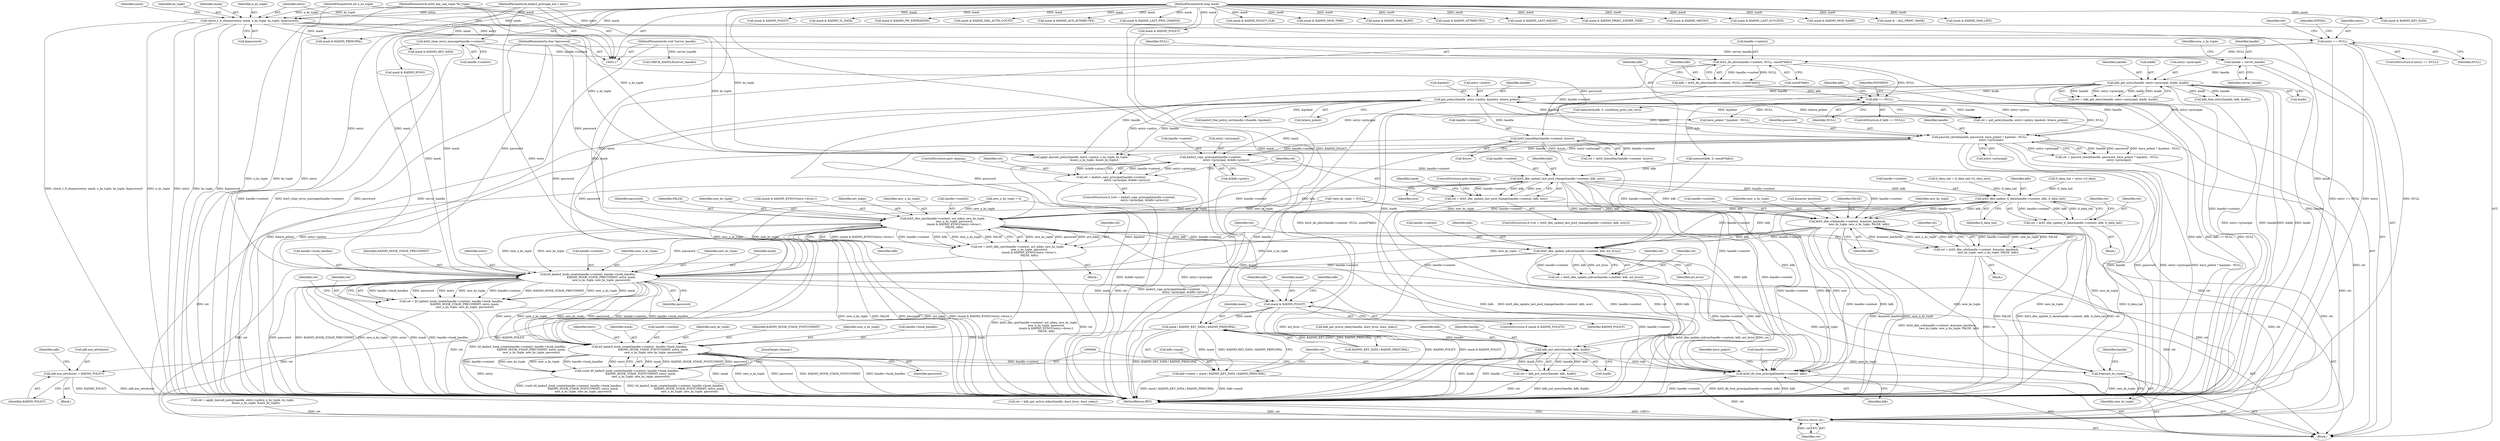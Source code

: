 digraph "0_krb5_b863de7fbf080b15e347a736fdda0a82d42f4f6b@API" {
"1000488" [label="(Call,kadm5_copy_principal(handle->context,\n                                    entry->principal, &(kdb->princ)))"];
"1000331" [label="(Call,krb5_timeofday(handle->context, &now))"];
"1000264" [label="(Call,krb5_db_alloc(handle->context, NULL, sizeof(*kdb)))"];
"1000151" [label="(Call,krb5_clear_error_message(handle->context))"];
"1000230" [label="(Call,entry == NULL)"];
"1000155" [label="(Call,check_1_6_dummy(entry, mask, n_ks_tuple, ks_tuple, &password))"];
"1000119" [label="(MethodParameterIn,kadm5_principal_ent_t entry)"];
"1000120" [label="(MethodParameterIn,long mask)"];
"1000121" [label="(MethodParameterIn,int n_ks_tuple)"];
"1000122" [label="(MethodParameterIn,krb5_key_salt_tuple *ks_tuple)"];
"1000237" [label="(Call,kdb_get_entry(handle, entry->principal, &kdb, &adb))"];
"1000136" [label="(Call,handle = server_handle)"];
"1000118" [label="(MethodParameterIn,void *server_handle)"];
"1000314" [label="(Call,passwd_check(handle, password, have_polent ? &polent : NULL,\n                           entry->principal))"];
"1000297" [label="(Call,get_policy(handle, entry->policy, &polent, &have_polent))"];
"1000123" [label="(MethodParameterIn,char *password)"];
"1000273" [label="(Call,kdb == NULL)"];
"1000262" [label="(Call,kdb = krb5_db_alloc(handle->context, NULL, sizeof(*kdb)))"];
"1000486" [label="(Call,ret = kadm5_copy_principal(handle->context,\n                                    entry->principal, &(kdb->princ)))"];
"1000718" [label="(Return,return ret;)"];
"1000503" [label="(Call,krb5_dbe_update_last_pwd_change(handle->context, kdb, now))"];
"1000501" [label="(Call,ret = krb5_dbe_update_last_pwd_change(handle->context, kdb, now))"];
"1000530" [label="(Call,krb5_dbe_update_tl_data(handle->context, kdb, tl_data_tail))"];
"1000528" [label="(Call,ret = krb5_dbe_update_tl_data(handle->context, kdb, tl_data_tail))"];
"1000583" [label="(Call,krb5_dbe_cpw(handle->context, act_mkey, new_ks_tuple,\n                           new_n_ks_tuple, password,\n                           (mask & KADM5_KVNO)?entry->kvno:1,\n                           FALSE, kdb))"];
"1000581" [label="(Call,ret = krb5_dbe_cpw(handle->context, act_mkey, new_ks_tuple,\n                           new_n_ks_tuple, password,\n                           (mask & KADM5_KVNO)?entry->kvno:1,\n                           FALSE, kdb))"];
"1000620" [label="(Call,krb5_dbe_update_mkvno(handle->context, kdb, act_kvno))"];
"1000618" [label="(Call,ret = krb5_dbe_update_mkvno(handle->context, kdb, act_kvno))"];
"1000631" [label="(Call,k5_kadm5_hook_create(handle->context, handle->hook_handles,\n                               KADM5_HOOK_STAGE_PRECOMMIT, entry, mask,\n                               new_n_ks_tuple, new_ks_tuple, password))"];
"1000629" [label="(Call,ret = k5_kadm5_hook_create(handle->context, handle->hook_handles,\n                               KADM5_HOOK_STAGE_PRECOMMIT, entry, mask,\n                               new_n_ks_tuple, new_ks_tuple, password))"];
"1000653" [label="(Call,mask & KADM5_POLICY)"];
"1000657" [label="(Call,adb.aux_attributes = KADM5_POLICY)"];
"1000673" [label="(Call,mask | KADM5_KEY_DATA | KADM5_PRINCIPAL)"];
"1000669" [label="(Call,kdb->mask = mask | KADM5_KEY_DATA | KADM5_PRINCIPAL)"];
"1000687" [label="(Call,k5_kadm5_hook_create(handle->context, handle->hook_handles,\n                                KADM5_HOOK_STAGE_POSTCOMMIT, entry, mask,\n                                new_n_ks_tuple, new_ks_tuple, password))"];
"1000685" [label="(Call,(void) k5_kadm5_hook_create(handle->context, handle->hook_handles,\n                                KADM5_HOOK_STAGE_POSTCOMMIT, entry, mask,\n                                new_n_ks_tuple, new_ks_tuple, password))"];
"1000701" [label="(Call,free(new_ks_tuple))"];
"1000703" [label="(Call,krb5_db_free_principal(handle->context, kdb))"];
"1000680" [label="(Call,kdb_put_entry(handle, kdb, &adb))"];
"1000678" [label="(Call,ret = kdb_put_entry(handle, kdb, &adb))"];
"1000605" [label="(Call,krb5_dbe_crk(handle->context, &master_keyblock,\n                           new_ks_tuple, new_n_ks_tuple, FALSE, kdb))"];
"1000603" [label="(Call,ret = krb5_dbe_crk(handle->context, &master_keyblock,\n                           new_ks_tuple, new_n_ks_tuple, FALSE, kdb))"];
"1000509" [label="(ControlStructure,goto cleanup;)"];
"1000412" [label="(Call,mask & KADM5_PRINC_EXPIRE_TIME)"];
"1000685" [label="(Call,(void) k5_kadm5_hook_create(handle->context, handle->hook_handles,\n                                KADM5_HOOK_STAGE_POSTCOMMIT, entry, mask,\n                                new_n_ks_tuple, new_ks_tuple, password))"];
"1000632" [label="(Call,handle->context)"];
"1000537" [label="(Identifier,ret)"];
"1000181" [label="(Call,mask & KADM5_MKVNO)"];
"1000136" [label="(Call,handle = server_handle)"];
"1000641" [label="(Identifier,new_n_ks_tuple)"];
"1000142" [label="(Call,new_n_ks_tuple = 0)"];
"1000189" [label="(Call,mask & KADM5_LAST_SUCCESS)"];
"1000492" [label="(Call,entry->principal)"];
"1000664" [label="(Identifier,adb)"];
"1000642" [label="(Identifier,new_ks_tuple)"];
"1000298" [label="(Identifier,handle)"];
"1000169" [label="(Call,mask & KADM5_MOD_NAME)"];
"1000541" [label="(Call,apply_keysalt_policy(handle, entry->policy, n_ks_tuple, ks_tuple,\n                               &new_n_ks_tuple, &new_ks_tuple))"];
"1000611" [label="(Identifier,new_ks_tuple)"];
"1000121" [label="(MethodParameterIn,int n_ks_tuple)"];
"1000695" [label="(Identifier,entry)"];
"1000151" [label="(Call,krb5_clear_error_message(handle->context))"];
"1000122" [label="(MethodParameterIn,krb5_key_salt_tuple *ks_tuple)"];
"1000603" [label="(Call,ret = krb5_dbe_crk(handle->context, &master_keyblock,\n                           new_ks_tuple, new_n_ks_tuple, FALSE, kdb))"];
"1000269" [label="(Call,sizeof(*kdb))"];
"1000580" [label="(Block,)"];
"1000224" [label="(Call,mask & ~ALL_PRINC_MASK)"];
"1000590" [label="(Identifier,password)"];
"1000696" [label="(Identifier,mask)"];
"1000512" [label="(Identifier,mask)"];
"1000124" [label="(Block,)"];
"1000263" [label="(Identifier,kdb)"];
"1000316" [label="(Identifier,password)"];
"1000539" [label="(Call,ret = apply_keysalt_policy(handle, entry->policy, n_ks_tuple, ks_tuple,\n                               &new_n_ks_tuple, &new_ks_tuple))"];
"1000620" [label="(Call,krb5_dbe_update_mkvno(handle->context, kdb, act_kvno))"];
"1000534" [label="(Identifier,kdb)"];
"1000658" [label="(Call,adb.aux_attributes)"];
"1000229" [label="(ControlStructure,if (entry == NULL))"];
"1000370" [label="(Call,mask & KADM5_MAX_LIFE)"];
"1000295" [label="(Call,ret = get_policy(handle, entry->policy, &polent, &have_polent))"];
"1000652" [label="(ControlStructure,if (mask & KADM5_POLICY))"];
"1000606" [label="(Call,handle->context)"];
"1000244" [label="(Call,&adb)"];
"1000252" [label="(Call,kdb_free_entry(handle, kdb, &adb))"];
"1000143" [label="(Identifier,new_n_ks_tuple)"];
"1000699" [label="(Identifier,password)"];
"1000688" [label="(Call,handle->context)"];
"1000670" [label="(Call,kdb->mask)"];
"1000682" [label="(Identifier,kdb)"];
"1000516" [label="(Call,tl_data_tail = entry->tl_data)"];
"1000678" [label="(Call,ret = kdb_put_entry(handle, kdb, &adb))"];
"1000291" [label="(Call,mask & KADM5_POLICY)"];
"1000707" [label="(Identifier,kdb)"];
"1000332" [label="(Call,handle->context)"];
"1000599" [label="(Identifier,FALSE)"];
"1000627" [label="(Identifier,ret)"];
"1000238" [label="(Identifier,handle)"];
"1000203" [label="(Call,mask & KADM5_KEY_DATA)"];
"1000231" [label="(Identifier,entry)"];
"1000507" [label="(Identifier,kdb)"];
"1000640" [label="(Identifier,mask)"];
"1000215" [label="(Call,mask & KADM5_POLICY)"];
"1000605" [label="(Call,krb5_dbe_crk(handle->context, &master_keyblock,\n                           new_ks_tuple, new_n_ks_tuple, FALSE, kdb))"];
"1000661" [label="(Identifier,KADM5_POLICY)"];
"1000659" [label="(Identifier,adb)"];
"1000489" [label="(Call,handle->context)"];
"1000635" [label="(Call,handle->hook_handles)"];
"1000322" [label="(Call,entry->principal)"];
"1000616" [label="(Identifier,ret)"];
"1000511" [label="(Call,mask & KADM5_TL_DATA)"];
"1000582" [label="(Identifier,ret)"];
"1000331" [label="(Call,krb5_timeofday(handle->context, &now))"];
"1000501" [label="(Call,ret = krb5_dbe_update_last_pwd_change(handle->context, kdb, now))"];
"1000149" [label="(Call,CHECK_HANDLE(server_handle))"];
"1000460" [label="(Call,mask & KADM5_PW_EXPIRATION)"];
"1000196" [label="(Call,mask & KADM5_FAIL_AUTH_COUNT)"];
"1000698" [label="(Identifier,new_ks_tuple)"];
"1000160" [label="(Call,&password)"];
"1000669" [label="(Call,kdb->mask = mask | KADM5_KEY_DATA | KADM5_PRINCIPAL)"];
"1000687" [label="(Call,k5_kadm5_hook_create(handle->context, handle->hook_handles,\n                                KADM5_HOOK_STAGE_POSTCOMMIT, entry, mask,\n                                new_n_ks_tuple, new_ks_tuple, password))"];
"1000185" [label="(Call,mask & KADM5_AUX_ATTRIBUTES)"];
"1000588" [label="(Identifier,new_ks_tuple)"];
"1000158" [label="(Identifier,n_ks_tuple)"];
"1000657" [label="(Call,adb.aux_attributes = KADM5_POLICY)"];
"1000166" [label="(Identifier,mask)"];
"1000502" [label="(Identifier,ret)"];
"1000602" [label="(Block,)"];
"1000621" [label="(Call,handle->context)"];
"1000488" [label="(Call,kadm5_copy_principal(handle->context,\n                                    entry->principal, &(kdb->princ)))"];
"1000619" [label="(Identifier,ret)"];
"1000683" [label="(Call,&adb)"];
"1000264" [label="(Call,krb5_db_alloc(handle->context, NULL, sizeof(*kdb)))"];
"1000655" [label="(Identifier,KADM5_POLICY)"];
"1000503" [label="(Call,krb5_dbe_update_last_pwd_change(handle->context, kdb, now))"];
"1000680" [label="(Call,kdb_put_entry(handle, kdb, &adb))"];
"1000137" [label="(Identifier,handle)"];
"1000591" [label="(Call,(mask & KADM5_KVNO)?entry->kvno:1)"];
"1000531" [label="(Call,handle->context)"];
"1000656" [label="(Block,)"];
"1000681" [label="(Identifier,handle)"];
"1000557" [label="(Call,kdb_get_active_mkey(handle, &act_kvno, &act_mkey))"];
"1000317" [label="(Call,have_polent ? &polent : NULL)"];
"1000177" [label="(Call,mask & KADM5_LAST_PWD_CHANGE)"];
"1000236" [label="(Identifier,ret)"];
"1000159" [label="(Identifier,ks_tuple)"];
"1000638" [label="(Identifier,KADM5_HOOK_STAGE_PRECOMMIT)"];
"1000694" [label="(Identifier,KADM5_HOOK_STAGE_POSTCOMMIT)"];
"1000237" [label="(Call,kdb_get_entry(handle, entry->principal, &kdb, &adb))"];
"1000265" [label="(Call,handle->context)"];
"1000700" [label="(JumpTarget,cleanup:)"];
"1000703" [label="(Call,krb5_db_free_principal(handle->context, kdb))"];
"1000508" [label="(Identifier,now)"];
"1000631" [label="(Call,k5_kadm5_hook_create(handle->context, handle->hook_handles,\n                               KADM5_HOOK_STAGE_PRECOMMIT, entry, mask,\n                               new_n_ks_tuple, new_ks_tuple, password))"];
"1000138" [label="(Identifier,server_handle)"];
"1000278" [label="(Call,memset(kdb, 0, sizeof(*kdb)))"];
"1000719" [label="(Identifier,ret)"];
"1000671" [label="(Identifier,kdb)"];
"1000630" [label="(Identifier,ret)"];
"1000612" [label="(Identifier,new_n_ks_tuple)"];
"1000485" [label="(ControlStructure,if ((ret = kadm5_copy_principal(handle->context,\n                                    entry->principal, &(kdb->princ)))))"];
"1000230" [label="(Call,entry == NULL)"];
"1000152" [label="(Call,handle->context)"];
"1000146" [label="(Call,*new_ks_tuple = NULL)"];
"1000535" [label="(Identifier,tl_data_tail)"];
"1000567" [label="(Call,mask & KADM5_KEY_DATA)"];
"1000639" [label="(Identifier,entry)"];
"1000654" [label="(Identifier,mask)"];
"1000156" [label="(Identifier,entry)"];
"1000118" [label="(MethodParameterIn,void *server_handle)"];
"1000242" [label="(Call,&kdb)"];
"1000614" [label="(Identifier,kdb)"];
"1000587" [label="(Identifier,act_mkey)"];
"1000235" [label="(Call,ret = kdb_get_entry(handle, entry->principal, &kdb, &adb))"];
"1000335" [label="(Call,&now)"];
"1000297" [label="(Call,get_policy(handle, entry->policy, &polent, &have_polent))"];
"1000625" [label="(Identifier,act_kvno)"];
"1000709" [label="(Identifier,have_polent)"];
"1000500" [label="(ControlStructure,if ((ret = krb5_dbe_update_last_pwd_change(handle->context, kdb, now))))"];
"1000234" [label="(Identifier,EINVAL)"];
"1000701" [label="(Call,free(new_ks_tuple))"];
"1000675" [label="(Call,KADM5_KEY_DATA | KADM5_PRINCIPAL)"];
"1000592" [label="(Call,mask & KADM5_KVNO)"];
"1000157" [label="(Identifier,mask)"];
"1000120" [label="(MethodParameterIn,long mask)"];
"1000697" [label="(Identifier,new_n_ks_tuple)"];
"1000581" [label="(Call,ret = krb5_dbe_cpw(handle->context, act_mkey, new_ks_tuple,\n                           new_n_ks_tuple, password,\n                           (mask & KADM5_KVNO)?entry->kvno:1,\n                           FALSE, kdb))"];
"1000495" [label="(Call,&(kdb->princ))"];
"1000232" [label="(Identifier,NULL)"];
"1000604" [label="(Identifier,ret)"];
"1000529" [label="(Identifier,ret)"];
"1000284" [label="(Call,memset(&adb, 0, sizeof(osa_princ_ent_rec)))"];
"1000262" [label="(Call,kdb = krb5_db_alloc(handle->context, NULL, sizeof(*kdb)))"];
"1000487" [label="(Identifier,ret)"];
"1000218" [label="(Call,mask & KADM5_POLICY_CLR)"];
"1000527" [label="(Block,)"];
"1000155" [label="(Call,check_1_6_dummy(entry, mask, n_ks_tuple, ks_tuple, &password))"];
"1000499" [label="(ControlStructure,goto cleanup;)"];
"1000718" [label="(Return,return ret;)"];
"1000712" [label="(Call,kadm5_free_policy_ent(handle->lhandle, &polent))"];
"1000702" [label="(Identifier,new_ks_tuple)"];
"1000273" [label="(Call,kdb == NULL)"];
"1000720" [label="(MethodReturn,RET)"];
"1000679" [label="(Identifier,ret)"];
"1000673" [label="(Call,mask | KADM5_KEY_DATA | KADM5_PRINCIPAL)"];
"1000312" [label="(Call,ret = passwd_check(handle, password, have_polent ? &polent : NULL,\n                           entry->principal))"];
"1000674" [label="(Identifier,mask)"];
"1000315" [label="(Identifier,handle)"];
"1000504" [label="(Call,handle->context)"];
"1000279" [label="(Identifier,kdb)"];
"1000583" [label="(Call,krb5_dbe_cpw(handle->context, act_mkey, new_ks_tuple,\n                           new_n_ks_tuple, password,\n                           (mask & KADM5_KVNO)?entry->kvno:1,\n                           FALSE, kdb))"];
"1000691" [label="(Call,handle->hook_handles)"];
"1000555" [label="(Call,ret = kdb_get_active_mkey(handle, &act_kvno, &act_mkey))"];
"1000302" [label="(Call,&polent)"];
"1000119" [label="(MethodParameterIn,kadm5_principal_ent_t entry)"];
"1000609" [label="(Call,&master_keyblock)"];
"1000486" [label="(Call,ret = kadm5_copy_principal(handle->context,\n                                    entry->principal, &(kdb->princ)))"];
"1000304" [label="(Call,&have_polent)"];
"1000268" [label="(Identifier,NULL)"];
"1000275" [label="(Identifier,NULL)"];
"1000530" [label="(Call,krb5_dbe_update_tl_data(handle->context, kdb, tl_data_tail))"];
"1000618" [label="(Call,ret = krb5_dbe_update_mkvno(handle->context, kdb, act_kvno))"];
"1000272" [label="(ControlStructure,if (kdb == NULL))"];
"1000299" [label="(Call,entry->policy)"];
"1000329" [label="(Call,ret = krb5_timeofday(handle->context, &now))"];
"1000173" [label="(Call,mask & KADM5_MOD_TIME)"];
"1000624" [label="(Identifier,kdb)"];
"1000528" [label="(Call,ret = krb5_dbe_update_tl_data(handle->context, kdb, tl_data_tail))"];
"1000643" [label="(Identifier,password)"];
"1000165" [label="(Call,mask & KADM5_PRINCIPAL)"];
"1000277" [label="(Identifier,ENOMEM)"];
"1000600" [label="(Identifier,kdb)"];
"1000705" [label="(Identifier,handle)"];
"1000645" [label="(Identifier,ret)"];
"1000391" [label="(Call,mask & KADM5_MAX_RLIFE)"];
"1000629" [label="(Call,ret = k5_kadm5_hook_create(handle->context, handle->hook_handles,\n                               KADM5_HOOK_STAGE_PRECOMMIT, entry, mask,\n                               new_n_ks_tuple, new_ks_tuple, password))"];
"1000239" [label="(Call,entry->principal)"];
"1000589" [label="(Identifier,new_n_ks_tuple)"];
"1000613" [label="(Identifier,FALSE)"];
"1000349" [label="(Call,mask & KADM5_ATTRIBUTES)"];
"1000704" [label="(Call,handle->context)"];
"1000314" [label="(Call,passwd_check(handle, password, have_polent ? &polent : NULL,\n                           entry->principal))"];
"1000653" [label="(Call,mask & KADM5_POLICY)"];
"1000123" [label="(MethodParameterIn,char *password)"];
"1000193" [label="(Call,mask & KADM5_LAST_FAILED)"];
"1000522" [label="(Call,tl_data_tail = tl_data_tail->tl_data_next)"];
"1000584" [label="(Call,handle->context)"];
"1000274" [label="(Identifier,kdb)"];
"1000488" -> "1000486"  [label="AST: "];
"1000488" -> "1000495"  [label="CFG: "];
"1000489" -> "1000488"  [label="AST: "];
"1000492" -> "1000488"  [label="AST: "];
"1000495" -> "1000488"  [label="AST: "];
"1000486" -> "1000488"  [label="CFG: "];
"1000488" -> "1000720"  [label="DDG: &(kdb->princ)"];
"1000488" -> "1000720"  [label="DDG: entry->principal"];
"1000488" -> "1000486"  [label="DDG: handle->context"];
"1000488" -> "1000486"  [label="DDG: entry->principal"];
"1000488" -> "1000486"  [label="DDG: &(kdb->princ)"];
"1000331" -> "1000488"  [label="DDG: handle->context"];
"1000237" -> "1000488"  [label="DDG: entry->principal"];
"1000314" -> "1000488"  [label="DDG: entry->principal"];
"1000488" -> "1000503"  [label="DDG: handle->context"];
"1000488" -> "1000703"  [label="DDG: handle->context"];
"1000331" -> "1000329"  [label="AST: "];
"1000331" -> "1000335"  [label="CFG: "];
"1000332" -> "1000331"  [label="AST: "];
"1000335" -> "1000331"  [label="AST: "];
"1000329" -> "1000331"  [label="CFG: "];
"1000331" -> "1000720"  [label="DDG: &now"];
"1000331" -> "1000329"  [label="DDG: handle->context"];
"1000331" -> "1000329"  [label="DDG: &now"];
"1000264" -> "1000331"  [label="DDG: handle->context"];
"1000331" -> "1000703"  [label="DDG: handle->context"];
"1000264" -> "1000262"  [label="AST: "];
"1000264" -> "1000269"  [label="CFG: "];
"1000265" -> "1000264"  [label="AST: "];
"1000268" -> "1000264"  [label="AST: "];
"1000269" -> "1000264"  [label="AST: "];
"1000262" -> "1000264"  [label="CFG: "];
"1000264" -> "1000720"  [label="DDG: handle->context"];
"1000264" -> "1000262"  [label="DDG: handle->context"];
"1000264" -> "1000262"  [label="DDG: NULL"];
"1000151" -> "1000264"  [label="DDG: handle->context"];
"1000230" -> "1000264"  [label="DDG: NULL"];
"1000264" -> "1000273"  [label="DDG: NULL"];
"1000264" -> "1000703"  [label="DDG: handle->context"];
"1000151" -> "1000124"  [label="AST: "];
"1000151" -> "1000152"  [label="CFG: "];
"1000152" -> "1000151"  [label="AST: "];
"1000156" -> "1000151"  [label="CFG: "];
"1000151" -> "1000720"  [label="DDG: krb5_clear_error_message(handle->context)"];
"1000151" -> "1000720"  [label="DDG: handle->context"];
"1000230" -> "1000229"  [label="AST: "];
"1000230" -> "1000232"  [label="CFG: "];
"1000231" -> "1000230"  [label="AST: "];
"1000232" -> "1000230"  [label="AST: "];
"1000234" -> "1000230"  [label="CFG: "];
"1000236" -> "1000230"  [label="CFG: "];
"1000230" -> "1000720"  [label="DDG: entry"];
"1000230" -> "1000720"  [label="DDG: NULL"];
"1000230" -> "1000720"  [label="DDG: entry == NULL"];
"1000155" -> "1000230"  [label="DDG: entry"];
"1000119" -> "1000230"  [label="DDG: entry"];
"1000230" -> "1000631"  [label="DDG: entry"];
"1000155" -> "1000124"  [label="AST: "];
"1000155" -> "1000160"  [label="CFG: "];
"1000156" -> "1000155"  [label="AST: "];
"1000157" -> "1000155"  [label="AST: "];
"1000158" -> "1000155"  [label="AST: "];
"1000159" -> "1000155"  [label="AST: "];
"1000160" -> "1000155"  [label="AST: "];
"1000166" -> "1000155"  [label="CFG: "];
"1000155" -> "1000720"  [label="DDG: ks_tuple"];
"1000155" -> "1000720"  [label="DDG: &password"];
"1000155" -> "1000720"  [label="DDG: check_1_6_dummy(entry, mask, n_ks_tuple, ks_tuple, &password)"];
"1000155" -> "1000720"  [label="DDG: n_ks_tuple"];
"1000155" -> "1000720"  [label="DDG: entry"];
"1000119" -> "1000155"  [label="DDG: entry"];
"1000120" -> "1000155"  [label="DDG: mask"];
"1000121" -> "1000155"  [label="DDG: n_ks_tuple"];
"1000122" -> "1000155"  [label="DDG: ks_tuple"];
"1000155" -> "1000165"  [label="DDG: mask"];
"1000155" -> "1000541"  [label="DDG: n_ks_tuple"];
"1000155" -> "1000541"  [label="DDG: ks_tuple"];
"1000119" -> "1000117"  [label="AST: "];
"1000119" -> "1000720"  [label="DDG: entry"];
"1000119" -> "1000631"  [label="DDG: entry"];
"1000119" -> "1000687"  [label="DDG: entry"];
"1000120" -> "1000117"  [label="AST: "];
"1000120" -> "1000720"  [label="DDG: mask"];
"1000120" -> "1000165"  [label="DDG: mask"];
"1000120" -> "1000169"  [label="DDG: mask"];
"1000120" -> "1000173"  [label="DDG: mask"];
"1000120" -> "1000177"  [label="DDG: mask"];
"1000120" -> "1000181"  [label="DDG: mask"];
"1000120" -> "1000185"  [label="DDG: mask"];
"1000120" -> "1000189"  [label="DDG: mask"];
"1000120" -> "1000193"  [label="DDG: mask"];
"1000120" -> "1000196"  [label="DDG: mask"];
"1000120" -> "1000203"  [label="DDG: mask"];
"1000120" -> "1000215"  [label="DDG: mask"];
"1000120" -> "1000218"  [label="DDG: mask"];
"1000120" -> "1000224"  [label="DDG: mask"];
"1000120" -> "1000291"  [label="DDG: mask"];
"1000120" -> "1000349"  [label="DDG: mask"];
"1000120" -> "1000370"  [label="DDG: mask"];
"1000120" -> "1000391"  [label="DDG: mask"];
"1000120" -> "1000412"  [label="DDG: mask"];
"1000120" -> "1000460"  [label="DDG: mask"];
"1000120" -> "1000511"  [label="DDG: mask"];
"1000120" -> "1000567"  [label="DDG: mask"];
"1000120" -> "1000592"  [label="DDG: mask"];
"1000120" -> "1000631"  [label="DDG: mask"];
"1000120" -> "1000653"  [label="DDG: mask"];
"1000120" -> "1000673"  [label="DDG: mask"];
"1000120" -> "1000687"  [label="DDG: mask"];
"1000121" -> "1000117"  [label="AST: "];
"1000121" -> "1000720"  [label="DDG: n_ks_tuple"];
"1000121" -> "1000541"  [label="DDG: n_ks_tuple"];
"1000122" -> "1000117"  [label="AST: "];
"1000122" -> "1000720"  [label="DDG: ks_tuple"];
"1000122" -> "1000541"  [label="DDG: ks_tuple"];
"1000237" -> "1000235"  [label="AST: "];
"1000237" -> "1000244"  [label="CFG: "];
"1000238" -> "1000237"  [label="AST: "];
"1000239" -> "1000237"  [label="AST: "];
"1000242" -> "1000237"  [label="AST: "];
"1000244" -> "1000237"  [label="AST: "];
"1000235" -> "1000237"  [label="CFG: "];
"1000237" -> "1000720"  [label="DDG: entry->principal"];
"1000237" -> "1000720"  [label="DDG: handle"];
"1000237" -> "1000720"  [label="DDG: &kdb"];
"1000237" -> "1000720"  [label="DDG: &adb"];
"1000237" -> "1000235"  [label="DDG: handle"];
"1000237" -> "1000235"  [label="DDG: entry->principal"];
"1000237" -> "1000235"  [label="DDG: &kdb"];
"1000237" -> "1000235"  [label="DDG: &adb"];
"1000136" -> "1000237"  [label="DDG: handle"];
"1000237" -> "1000252"  [label="DDG: handle"];
"1000237" -> "1000252"  [label="DDG: &adb"];
"1000237" -> "1000284"  [label="DDG: &adb"];
"1000237" -> "1000297"  [label="DDG: handle"];
"1000237" -> "1000314"  [label="DDG: handle"];
"1000237" -> "1000314"  [label="DDG: entry->principal"];
"1000237" -> "1000541"  [label="DDG: handle"];
"1000136" -> "1000124"  [label="AST: "];
"1000136" -> "1000138"  [label="CFG: "];
"1000137" -> "1000136"  [label="AST: "];
"1000138" -> "1000136"  [label="AST: "];
"1000143" -> "1000136"  [label="CFG: "];
"1000136" -> "1000720"  [label="DDG: handle"];
"1000118" -> "1000136"  [label="DDG: server_handle"];
"1000118" -> "1000117"  [label="AST: "];
"1000118" -> "1000720"  [label="DDG: server_handle"];
"1000118" -> "1000149"  [label="DDG: server_handle"];
"1000314" -> "1000312"  [label="AST: "];
"1000314" -> "1000322"  [label="CFG: "];
"1000315" -> "1000314"  [label="AST: "];
"1000316" -> "1000314"  [label="AST: "];
"1000317" -> "1000314"  [label="AST: "];
"1000322" -> "1000314"  [label="AST: "];
"1000312" -> "1000314"  [label="CFG: "];
"1000314" -> "1000720"  [label="DDG: handle"];
"1000314" -> "1000720"  [label="DDG: password"];
"1000314" -> "1000720"  [label="DDG: entry->principal"];
"1000314" -> "1000720"  [label="DDG: have_polent ? &polent : NULL"];
"1000314" -> "1000312"  [label="DDG: handle"];
"1000314" -> "1000312"  [label="DDG: password"];
"1000314" -> "1000312"  [label="DDG: have_polent ? &polent : NULL"];
"1000314" -> "1000312"  [label="DDG: entry->principal"];
"1000297" -> "1000314"  [label="DDG: handle"];
"1000297" -> "1000314"  [label="DDG: &polent"];
"1000123" -> "1000314"  [label="DDG: password"];
"1000273" -> "1000314"  [label="DDG: NULL"];
"1000314" -> "1000541"  [label="DDG: handle"];
"1000314" -> "1000583"  [label="DDG: password"];
"1000314" -> "1000631"  [label="DDG: password"];
"1000297" -> "1000295"  [label="AST: "];
"1000297" -> "1000304"  [label="CFG: "];
"1000298" -> "1000297"  [label="AST: "];
"1000299" -> "1000297"  [label="AST: "];
"1000302" -> "1000297"  [label="AST: "];
"1000304" -> "1000297"  [label="AST: "];
"1000295" -> "1000297"  [label="CFG: "];
"1000297" -> "1000720"  [label="DDG: handle"];
"1000297" -> "1000720"  [label="DDG: &have_polent"];
"1000297" -> "1000720"  [label="DDG: entry->policy"];
"1000297" -> "1000720"  [label="DDG: &polent"];
"1000297" -> "1000295"  [label="DDG: handle"];
"1000297" -> "1000295"  [label="DDG: entry->policy"];
"1000297" -> "1000295"  [label="DDG: &polent"];
"1000297" -> "1000295"  [label="DDG: &have_polent"];
"1000297" -> "1000317"  [label="DDG: &polent"];
"1000297" -> "1000541"  [label="DDG: handle"];
"1000297" -> "1000541"  [label="DDG: entry->policy"];
"1000297" -> "1000712"  [label="DDG: &polent"];
"1000123" -> "1000117"  [label="AST: "];
"1000123" -> "1000720"  [label="DDG: password"];
"1000123" -> "1000583"  [label="DDG: password"];
"1000123" -> "1000631"  [label="DDG: password"];
"1000123" -> "1000687"  [label="DDG: password"];
"1000273" -> "1000272"  [label="AST: "];
"1000273" -> "1000275"  [label="CFG: "];
"1000274" -> "1000273"  [label="AST: "];
"1000275" -> "1000273"  [label="AST: "];
"1000277" -> "1000273"  [label="CFG: "];
"1000279" -> "1000273"  [label="CFG: "];
"1000273" -> "1000720"  [label="DDG: NULL"];
"1000273" -> "1000720"  [label="DDG: kdb"];
"1000273" -> "1000720"  [label="DDG: kdb == NULL"];
"1000262" -> "1000273"  [label="DDG: kdb"];
"1000273" -> "1000278"  [label="DDG: kdb"];
"1000273" -> "1000317"  [label="DDG: NULL"];
"1000262" -> "1000124"  [label="AST: "];
"1000263" -> "1000262"  [label="AST: "];
"1000274" -> "1000262"  [label="CFG: "];
"1000262" -> "1000720"  [label="DDG: krb5_db_alloc(handle->context, NULL, sizeof(*kdb))"];
"1000486" -> "1000485"  [label="AST: "];
"1000487" -> "1000486"  [label="AST: "];
"1000499" -> "1000486"  [label="CFG: "];
"1000502" -> "1000486"  [label="CFG: "];
"1000486" -> "1000720"  [label="DDG: kadm5_copy_principal(handle->context,\n                                    entry->principal, &(kdb->princ))"];
"1000486" -> "1000720"  [label="DDG: ret"];
"1000486" -> "1000718"  [label="DDG: ret"];
"1000718" -> "1000124"  [label="AST: "];
"1000718" -> "1000719"  [label="CFG: "];
"1000719" -> "1000718"  [label="AST: "];
"1000720" -> "1000718"  [label="CFG: "];
"1000718" -> "1000720"  [label="DDG: <RET>"];
"1000719" -> "1000718"  [label="DDG: ret"];
"1000539" -> "1000718"  [label="DDG: ret"];
"1000629" -> "1000718"  [label="DDG: ret"];
"1000295" -> "1000718"  [label="DDG: ret"];
"1000678" -> "1000718"  [label="DDG: ret"];
"1000312" -> "1000718"  [label="DDG: ret"];
"1000555" -> "1000718"  [label="DDG: ret"];
"1000528" -> "1000718"  [label="DDG: ret"];
"1000618" -> "1000718"  [label="DDG: ret"];
"1000501" -> "1000718"  [label="DDG: ret"];
"1000603" -> "1000718"  [label="DDG: ret"];
"1000329" -> "1000718"  [label="DDG: ret"];
"1000581" -> "1000718"  [label="DDG: ret"];
"1000503" -> "1000501"  [label="AST: "];
"1000503" -> "1000508"  [label="CFG: "];
"1000504" -> "1000503"  [label="AST: "];
"1000507" -> "1000503"  [label="AST: "];
"1000508" -> "1000503"  [label="AST: "];
"1000501" -> "1000503"  [label="CFG: "];
"1000503" -> "1000720"  [label="DDG: now"];
"1000503" -> "1000501"  [label="DDG: handle->context"];
"1000503" -> "1000501"  [label="DDG: kdb"];
"1000503" -> "1000501"  [label="DDG: now"];
"1000278" -> "1000503"  [label="DDG: kdb"];
"1000503" -> "1000530"  [label="DDG: handle->context"];
"1000503" -> "1000530"  [label="DDG: kdb"];
"1000503" -> "1000583"  [label="DDG: handle->context"];
"1000503" -> "1000583"  [label="DDG: kdb"];
"1000503" -> "1000605"  [label="DDG: handle->context"];
"1000503" -> "1000605"  [label="DDG: kdb"];
"1000503" -> "1000620"  [label="DDG: handle->context"];
"1000503" -> "1000620"  [label="DDG: kdb"];
"1000503" -> "1000703"  [label="DDG: handle->context"];
"1000503" -> "1000703"  [label="DDG: kdb"];
"1000501" -> "1000500"  [label="AST: "];
"1000502" -> "1000501"  [label="AST: "];
"1000509" -> "1000501"  [label="CFG: "];
"1000512" -> "1000501"  [label="CFG: "];
"1000501" -> "1000720"  [label="DDG: krb5_dbe_update_last_pwd_change(handle->context, kdb, now)"];
"1000501" -> "1000720"  [label="DDG: ret"];
"1000530" -> "1000528"  [label="AST: "];
"1000530" -> "1000535"  [label="CFG: "];
"1000531" -> "1000530"  [label="AST: "];
"1000534" -> "1000530"  [label="AST: "];
"1000535" -> "1000530"  [label="AST: "];
"1000528" -> "1000530"  [label="CFG: "];
"1000530" -> "1000720"  [label="DDG: tl_data_tail"];
"1000530" -> "1000528"  [label="DDG: handle->context"];
"1000530" -> "1000528"  [label="DDG: kdb"];
"1000530" -> "1000528"  [label="DDG: tl_data_tail"];
"1000522" -> "1000530"  [label="DDG: tl_data_tail"];
"1000516" -> "1000530"  [label="DDG: tl_data_tail"];
"1000530" -> "1000583"  [label="DDG: handle->context"];
"1000530" -> "1000583"  [label="DDG: kdb"];
"1000530" -> "1000605"  [label="DDG: handle->context"];
"1000530" -> "1000605"  [label="DDG: kdb"];
"1000530" -> "1000620"  [label="DDG: handle->context"];
"1000530" -> "1000620"  [label="DDG: kdb"];
"1000530" -> "1000703"  [label="DDG: handle->context"];
"1000530" -> "1000703"  [label="DDG: kdb"];
"1000528" -> "1000527"  [label="AST: "];
"1000529" -> "1000528"  [label="AST: "];
"1000537" -> "1000528"  [label="CFG: "];
"1000528" -> "1000720"  [label="DDG: krb5_dbe_update_tl_data(handle->context, kdb, tl_data_tail)"];
"1000528" -> "1000720"  [label="DDG: ret"];
"1000583" -> "1000581"  [label="AST: "];
"1000583" -> "1000600"  [label="CFG: "];
"1000584" -> "1000583"  [label="AST: "];
"1000587" -> "1000583"  [label="AST: "];
"1000588" -> "1000583"  [label="AST: "];
"1000589" -> "1000583"  [label="AST: "];
"1000590" -> "1000583"  [label="AST: "];
"1000591" -> "1000583"  [label="AST: "];
"1000599" -> "1000583"  [label="AST: "];
"1000600" -> "1000583"  [label="AST: "];
"1000581" -> "1000583"  [label="CFG: "];
"1000583" -> "1000720"  [label="DDG: new_n_ks_tuple"];
"1000583" -> "1000720"  [label="DDG: FALSE"];
"1000583" -> "1000720"  [label="DDG: password"];
"1000583" -> "1000720"  [label="DDG: act_mkey"];
"1000583" -> "1000720"  [label="DDG: (mask & KADM5_KVNO)?entry->kvno:1"];
"1000583" -> "1000581"  [label="DDG: new_ks_tuple"];
"1000583" -> "1000581"  [label="DDG: password"];
"1000583" -> "1000581"  [label="DDG: act_mkey"];
"1000583" -> "1000581"  [label="DDG: (mask & KADM5_KVNO)?entry->kvno:1"];
"1000583" -> "1000581"  [label="DDG: handle->context"];
"1000583" -> "1000581"  [label="DDG: kdb"];
"1000583" -> "1000581"  [label="DDG: new_n_ks_tuple"];
"1000583" -> "1000581"  [label="DDG: FALSE"];
"1000146" -> "1000583"  [label="DDG: new_ks_tuple"];
"1000142" -> "1000583"  [label="DDG: new_n_ks_tuple"];
"1000583" -> "1000620"  [label="DDG: handle->context"];
"1000583" -> "1000620"  [label="DDG: kdb"];
"1000583" -> "1000631"  [label="DDG: new_n_ks_tuple"];
"1000583" -> "1000631"  [label="DDG: new_ks_tuple"];
"1000583" -> "1000631"  [label="DDG: password"];
"1000583" -> "1000701"  [label="DDG: new_ks_tuple"];
"1000583" -> "1000703"  [label="DDG: handle->context"];
"1000583" -> "1000703"  [label="DDG: kdb"];
"1000581" -> "1000580"  [label="AST: "];
"1000582" -> "1000581"  [label="AST: "];
"1000616" -> "1000581"  [label="CFG: "];
"1000581" -> "1000720"  [label="DDG: krb5_dbe_cpw(handle->context, act_mkey, new_ks_tuple,\n                           new_n_ks_tuple, password,\n                           (mask & KADM5_KVNO)?entry->kvno:1,\n                           FALSE, kdb)"];
"1000581" -> "1000720"  [label="DDG: ret"];
"1000620" -> "1000618"  [label="AST: "];
"1000620" -> "1000625"  [label="CFG: "];
"1000621" -> "1000620"  [label="AST: "];
"1000624" -> "1000620"  [label="AST: "];
"1000625" -> "1000620"  [label="AST: "];
"1000618" -> "1000620"  [label="CFG: "];
"1000620" -> "1000720"  [label="DDG: act_kvno"];
"1000620" -> "1000618"  [label="DDG: handle->context"];
"1000620" -> "1000618"  [label="DDG: kdb"];
"1000620" -> "1000618"  [label="DDG: act_kvno"];
"1000605" -> "1000620"  [label="DDG: handle->context"];
"1000605" -> "1000620"  [label="DDG: kdb"];
"1000620" -> "1000631"  [label="DDG: handle->context"];
"1000620" -> "1000680"  [label="DDG: kdb"];
"1000620" -> "1000703"  [label="DDG: handle->context"];
"1000620" -> "1000703"  [label="DDG: kdb"];
"1000618" -> "1000124"  [label="AST: "];
"1000619" -> "1000618"  [label="AST: "];
"1000627" -> "1000618"  [label="CFG: "];
"1000618" -> "1000720"  [label="DDG: ret"];
"1000618" -> "1000720"  [label="DDG: krb5_dbe_update_mkvno(handle->context, kdb, act_kvno)"];
"1000631" -> "1000629"  [label="AST: "];
"1000631" -> "1000643"  [label="CFG: "];
"1000632" -> "1000631"  [label="AST: "];
"1000635" -> "1000631"  [label="AST: "];
"1000638" -> "1000631"  [label="AST: "];
"1000639" -> "1000631"  [label="AST: "];
"1000640" -> "1000631"  [label="AST: "];
"1000641" -> "1000631"  [label="AST: "];
"1000642" -> "1000631"  [label="AST: "];
"1000643" -> "1000631"  [label="AST: "];
"1000629" -> "1000631"  [label="CFG: "];
"1000631" -> "1000720"  [label="DDG: password"];
"1000631" -> "1000720"  [label="DDG: KADM5_HOOK_STAGE_PRECOMMIT"];
"1000631" -> "1000720"  [label="DDG: new_n_ks_tuple"];
"1000631" -> "1000720"  [label="DDG: entry"];
"1000631" -> "1000720"  [label="DDG: mask"];
"1000631" -> "1000720"  [label="DDG: handle->hook_handles"];
"1000631" -> "1000629"  [label="DDG: handle->hook_handles"];
"1000631" -> "1000629"  [label="DDG: password"];
"1000631" -> "1000629"  [label="DDG: entry"];
"1000631" -> "1000629"  [label="DDG: new_ks_tuple"];
"1000631" -> "1000629"  [label="DDG: handle->context"];
"1000631" -> "1000629"  [label="DDG: KADM5_HOOK_STAGE_PRECOMMIT"];
"1000631" -> "1000629"  [label="DDG: new_n_ks_tuple"];
"1000631" -> "1000629"  [label="DDG: mask"];
"1000567" -> "1000631"  [label="DDG: mask"];
"1000592" -> "1000631"  [label="DDG: mask"];
"1000142" -> "1000631"  [label="DDG: new_n_ks_tuple"];
"1000605" -> "1000631"  [label="DDG: new_n_ks_tuple"];
"1000605" -> "1000631"  [label="DDG: new_ks_tuple"];
"1000146" -> "1000631"  [label="DDG: new_ks_tuple"];
"1000631" -> "1000653"  [label="DDG: mask"];
"1000631" -> "1000687"  [label="DDG: handle->context"];
"1000631" -> "1000687"  [label="DDG: handle->hook_handles"];
"1000631" -> "1000687"  [label="DDG: entry"];
"1000631" -> "1000687"  [label="DDG: new_n_ks_tuple"];
"1000631" -> "1000687"  [label="DDG: new_ks_tuple"];
"1000631" -> "1000687"  [label="DDG: password"];
"1000631" -> "1000701"  [label="DDG: new_ks_tuple"];
"1000631" -> "1000703"  [label="DDG: handle->context"];
"1000629" -> "1000124"  [label="AST: "];
"1000630" -> "1000629"  [label="AST: "];
"1000645" -> "1000629"  [label="CFG: "];
"1000629" -> "1000720"  [label="DDG: ret"];
"1000629" -> "1000720"  [label="DDG: k5_kadm5_hook_create(handle->context, handle->hook_handles,\n                               KADM5_HOOK_STAGE_PRECOMMIT, entry, mask,\n                               new_n_ks_tuple, new_ks_tuple, password)"];
"1000653" -> "1000652"  [label="AST: "];
"1000653" -> "1000655"  [label="CFG: "];
"1000654" -> "1000653"  [label="AST: "];
"1000655" -> "1000653"  [label="AST: "];
"1000659" -> "1000653"  [label="CFG: "];
"1000671" -> "1000653"  [label="CFG: "];
"1000653" -> "1000720"  [label="DDG: KADM5_POLICY"];
"1000653" -> "1000720"  [label="DDG: mask & KADM5_POLICY"];
"1000291" -> "1000653"  [label="DDG: KADM5_POLICY"];
"1000653" -> "1000657"  [label="DDG: KADM5_POLICY"];
"1000653" -> "1000673"  [label="DDG: mask"];
"1000657" -> "1000656"  [label="AST: "];
"1000657" -> "1000661"  [label="CFG: "];
"1000658" -> "1000657"  [label="AST: "];
"1000661" -> "1000657"  [label="AST: "];
"1000664" -> "1000657"  [label="CFG: "];
"1000657" -> "1000720"  [label="DDG: KADM5_POLICY"];
"1000657" -> "1000720"  [label="DDG: adb.aux_attributes"];
"1000673" -> "1000669"  [label="AST: "];
"1000673" -> "1000675"  [label="CFG: "];
"1000674" -> "1000673"  [label="AST: "];
"1000675" -> "1000673"  [label="AST: "];
"1000669" -> "1000673"  [label="CFG: "];
"1000673" -> "1000720"  [label="DDG: KADM5_KEY_DATA | KADM5_PRINCIPAL"];
"1000673" -> "1000669"  [label="DDG: mask"];
"1000673" -> "1000669"  [label="DDG: KADM5_KEY_DATA | KADM5_PRINCIPAL"];
"1000675" -> "1000673"  [label="DDG: KADM5_KEY_DATA"];
"1000675" -> "1000673"  [label="DDG: KADM5_PRINCIPAL"];
"1000673" -> "1000687"  [label="DDG: mask"];
"1000669" -> "1000124"  [label="AST: "];
"1000670" -> "1000669"  [label="AST: "];
"1000679" -> "1000669"  [label="CFG: "];
"1000669" -> "1000720"  [label="DDG: kdb->mask"];
"1000669" -> "1000720"  [label="DDG: mask | KADM5_KEY_DATA | KADM5_PRINCIPAL"];
"1000687" -> "1000685"  [label="AST: "];
"1000687" -> "1000699"  [label="CFG: "];
"1000688" -> "1000687"  [label="AST: "];
"1000691" -> "1000687"  [label="AST: "];
"1000694" -> "1000687"  [label="AST: "];
"1000695" -> "1000687"  [label="AST: "];
"1000696" -> "1000687"  [label="AST: "];
"1000697" -> "1000687"  [label="AST: "];
"1000698" -> "1000687"  [label="AST: "];
"1000699" -> "1000687"  [label="AST: "];
"1000685" -> "1000687"  [label="CFG: "];
"1000687" -> "1000720"  [label="DDG: entry"];
"1000687" -> "1000720"  [label="DDG: mask"];
"1000687" -> "1000720"  [label="DDG: new_n_ks_tuple"];
"1000687" -> "1000720"  [label="DDG: password"];
"1000687" -> "1000720"  [label="DDG: KADM5_HOOK_STAGE_POSTCOMMIT"];
"1000687" -> "1000720"  [label="DDG: handle->hook_handles"];
"1000687" -> "1000685"  [label="DDG: mask"];
"1000687" -> "1000685"  [label="DDG: KADM5_HOOK_STAGE_POSTCOMMIT"];
"1000687" -> "1000685"  [label="DDG: password"];
"1000687" -> "1000685"  [label="DDG: handle->context"];
"1000687" -> "1000685"  [label="DDG: new_ks_tuple"];
"1000687" -> "1000685"  [label="DDG: new_n_ks_tuple"];
"1000687" -> "1000685"  [label="DDG: handle->hook_handles"];
"1000687" -> "1000685"  [label="DDG: entry"];
"1000687" -> "1000701"  [label="DDG: new_ks_tuple"];
"1000687" -> "1000703"  [label="DDG: handle->context"];
"1000685" -> "1000124"  [label="AST: "];
"1000686" -> "1000685"  [label="AST: "];
"1000700" -> "1000685"  [label="CFG: "];
"1000685" -> "1000720"  [label="DDG: (void) k5_kadm5_hook_create(handle->context, handle->hook_handles,\n                                KADM5_HOOK_STAGE_POSTCOMMIT, entry, mask,\n                                new_n_ks_tuple, new_ks_tuple, password)"];
"1000685" -> "1000720"  [label="DDG: k5_kadm5_hook_create(handle->context, handle->hook_handles,\n                                KADM5_HOOK_STAGE_POSTCOMMIT, entry, mask,\n                                new_n_ks_tuple, new_ks_tuple, password)"];
"1000701" -> "1000124"  [label="AST: "];
"1000701" -> "1000702"  [label="CFG: "];
"1000702" -> "1000701"  [label="AST: "];
"1000705" -> "1000701"  [label="CFG: "];
"1000701" -> "1000720"  [label="DDG: new_ks_tuple"];
"1000605" -> "1000701"  [label="DDG: new_ks_tuple"];
"1000146" -> "1000701"  [label="DDG: new_ks_tuple"];
"1000703" -> "1000124"  [label="AST: "];
"1000703" -> "1000707"  [label="CFG: "];
"1000704" -> "1000703"  [label="AST: "];
"1000707" -> "1000703"  [label="AST: "];
"1000709" -> "1000703"  [label="CFG: "];
"1000703" -> "1000720"  [label="DDG: krb5_db_free_principal(handle->context, kdb)"];
"1000703" -> "1000720"  [label="DDG: kdb"];
"1000703" -> "1000720"  [label="DDG: handle->context"];
"1000605" -> "1000703"  [label="DDG: handle->context"];
"1000605" -> "1000703"  [label="DDG: kdb"];
"1000680" -> "1000703"  [label="DDG: kdb"];
"1000278" -> "1000703"  [label="DDG: kdb"];
"1000680" -> "1000678"  [label="AST: "];
"1000680" -> "1000683"  [label="CFG: "];
"1000681" -> "1000680"  [label="AST: "];
"1000682" -> "1000680"  [label="AST: "];
"1000683" -> "1000680"  [label="AST: "];
"1000678" -> "1000680"  [label="CFG: "];
"1000680" -> "1000720"  [label="DDG: handle"];
"1000680" -> "1000720"  [label="DDG: &adb"];
"1000680" -> "1000678"  [label="DDG: handle"];
"1000680" -> "1000678"  [label="DDG: kdb"];
"1000680" -> "1000678"  [label="DDG: &adb"];
"1000557" -> "1000680"  [label="DDG: handle"];
"1000284" -> "1000680"  [label="DDG: &adb"];
"1000678" -> "1000124"  [label="AST: "];
"1000679" -> "1000678"  [label="AST: "];
"1000686" -> "1000678"  [label="CFG: "];
"1000678" -> "1000720"  [label="DDG: kdb_put_entry(handle, kdb, &adb)"];
"1000678" -> "1000720"  [label="DDG: ret"];
"1000605" -> "1000603"  [label="AST: "];
"1000605" -> "1000614"  [label="CFG: "];
"1000606" -> "1000605"  [label="AST: "];
"1000609" -> "1000605"  [label="AST: "];
"1000611" -> "1000605"  [label="AST: "];
"1000612" -> "1000605"  [label="AST: "];
"1000613" -> "1000605"  [label="AST: "];
"1000614" -> "1000605"  [label="AST: "];
"1000603" -> "1000605"  [label="CFG: "];
"1000605" -> "1000720"  [label="DDG: FALSE"];
"1000605" -> "1000720"  [label="DDG: &master_keyblock"];
"1000605" -> "1000720"  [label="DDG: new_n_ks_tuple"];
"1000605" -> "1000603"  [label="DDG: handle->context"];
"1000605" -> "1000603"  [label="DDG: new_ks_tuple"];
"1000605" -> "1000603"  [label="DDG: FALSE"];
"1000605" -> "1000603"  [label="DDG: &master_keyblock"];
"1000605" -> "1000603"  [label="DDG: new_n_ks_tuple"];
"1000605" -> "1000603"  [label="DDG: kdb"];
"1000146" -> "1000605"  [label="DDG: new_ks_tuple"];
"1000142" -> "1000605"  [label="DDG: new_n_ks_tuple"];
"1000603" -> "1000602"  [label="AST: "];
"1000604" -> "1000603"  [label="AST: "];
"1000616" -> "1000603"  [label="CFG: "];
"1000603" -> "1000720"  [label="DDG: ret"];
"1000603" -> "1000720"  [label="DDG: krb5_dbe_crk(handle->context, &master_keyblock,\n                           new_ks_tuple, new_n_ks_tuple, FALSE, kdb)"];
}
